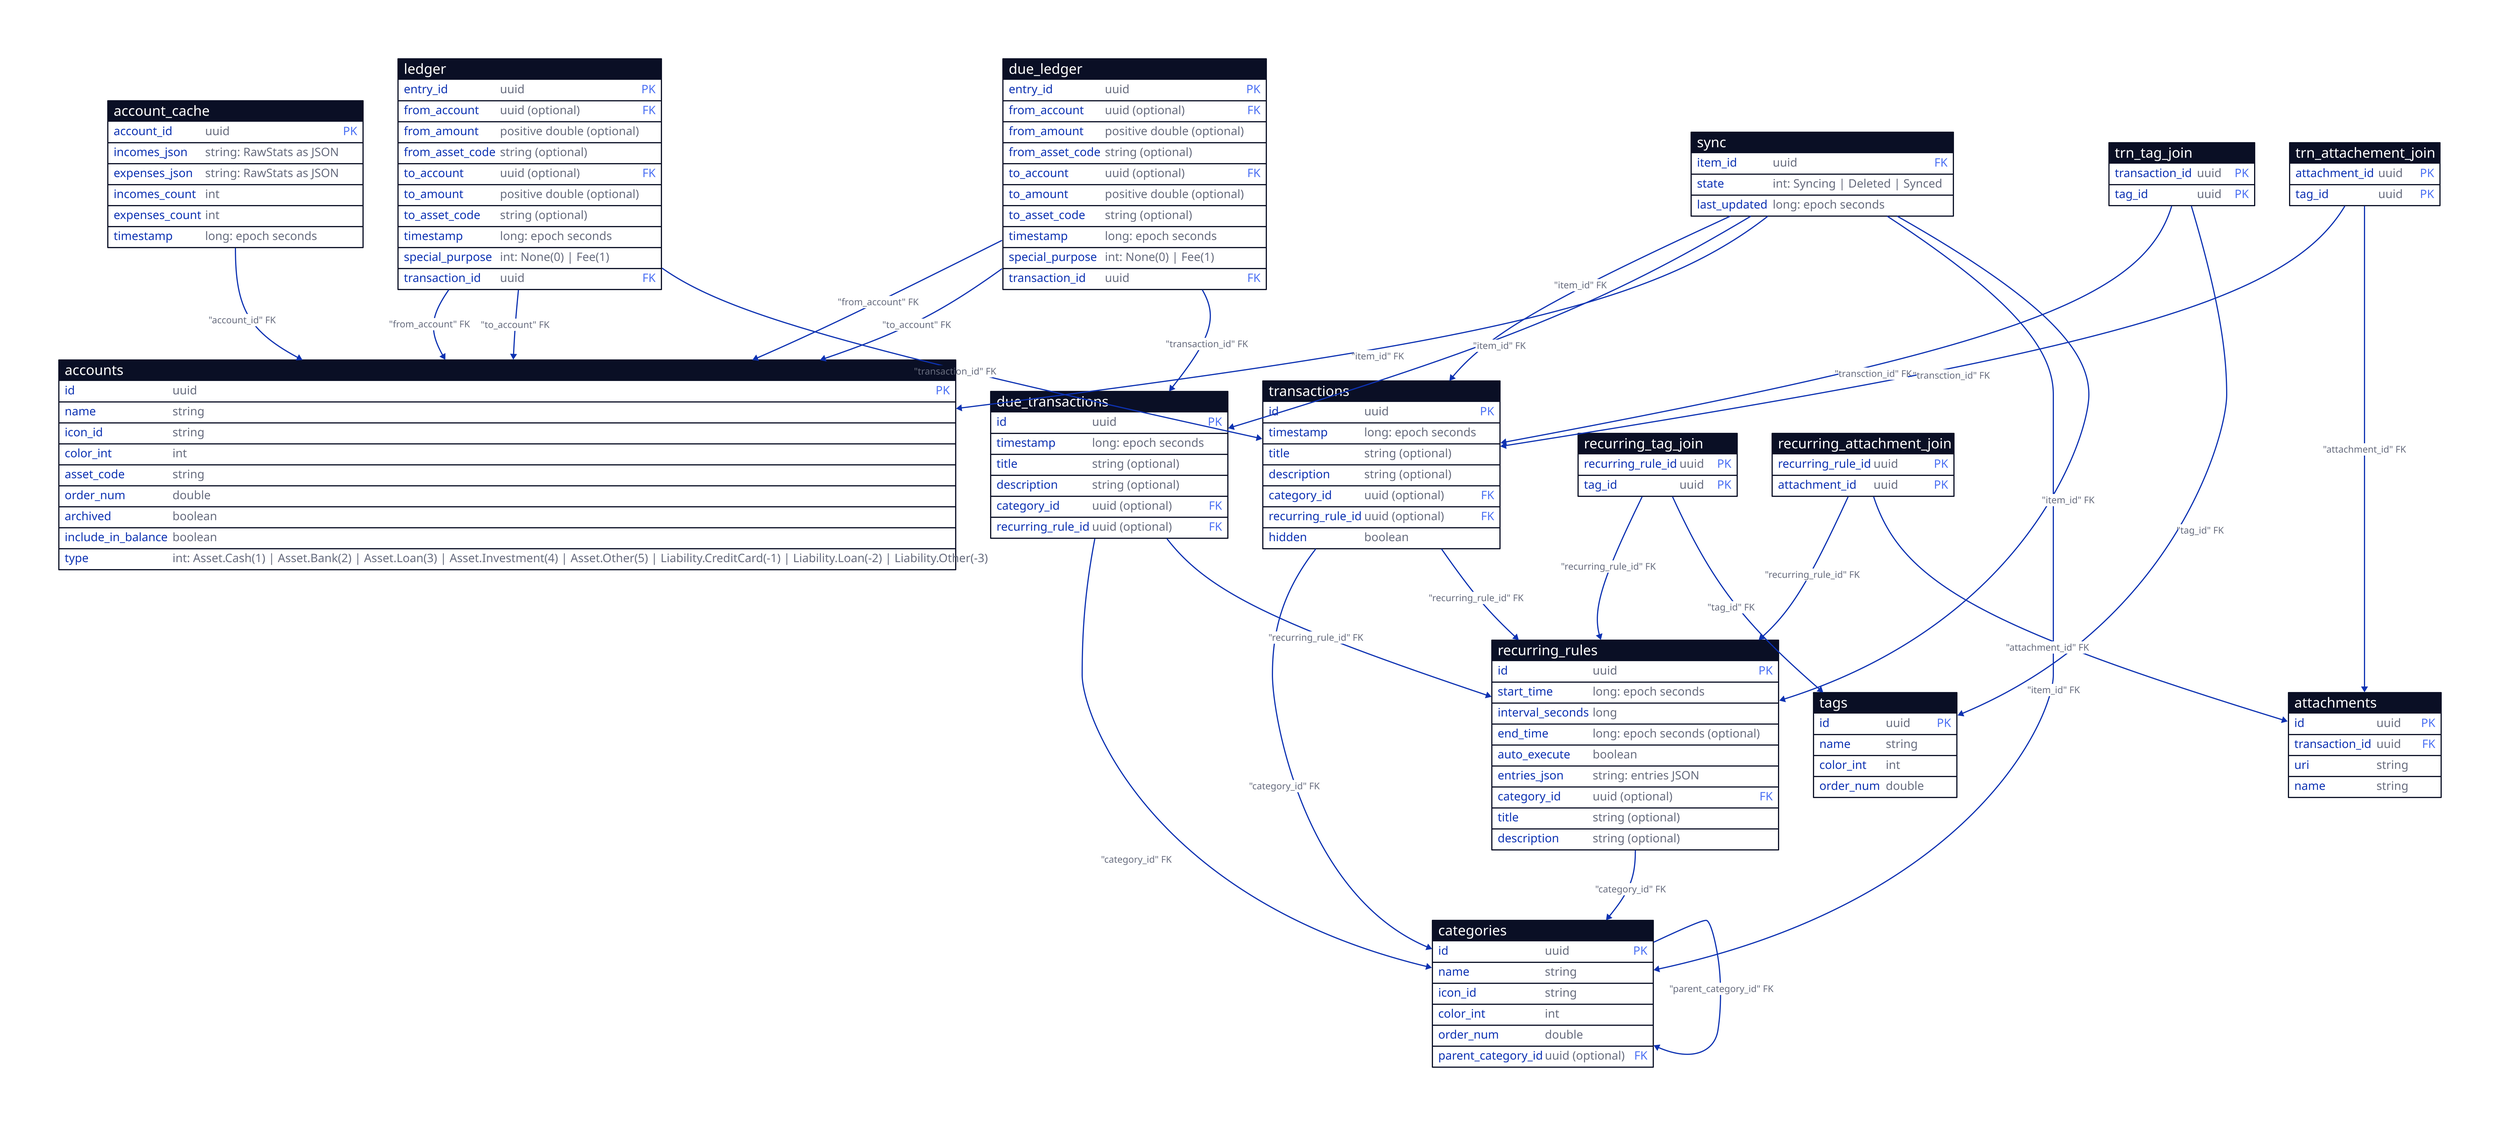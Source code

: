 # Accounts
accounts {
    shape: sql_table
    id: uuid {constraint: primary_key}
    name: "string"
    icon_id: "string"
    color_int: "int"
    asset_code: "string"
    order_num: "double"
    archived: "boolean"
    include_in_balance: "boolean"
    type: "int: Asset.Cash(1) | Asset.Bank(2) | Asset.Loan(3)\
        | Asset.Investment(4) | Asset.Other(5)\
        | Liability.CreditCard(-1) | Liability.Loan(-2) | Liability.Other(-3)"
}
# Accounts


# Sync
sync {
    shape: sql_table
    item_id: "uuid" {constraint: foreign_key}
    state: "int: Syncing | Deleted | Synced"
    last_updated: "long: epoch seconds"
}
sync -> transactions: "\"item_id\" FK"
sync -> due_transactions: "\"item_id\" FK"
sync -> accounts: "\"item_id\" FK"
sync -> categories: "\"item_id\" FK"
sync -> recurring_rules: "\"item_id\" FK"
# Sync


# Categories
categories {
    shape: sql_table
    id: uuid {constraint: primary_key}
    name: string
    icon_id: "string"
    color_int: "int"
    order_num: "double"
    parent_category_id: "uuid (optional)" {constraint: foreign_key}
}
categories -> categories: "\"parent_category_id\" FK"
# Categories


# Tags
trn_tag_join {
    shape: sql_table
    transaction_id: uuid {constraint: primary_key}
    tag_id: uuid {constraint: primary_key}
}
trn_tag_join -> transactions: "\"transction_id\" FK"
trn_tag_join -> tags: "\"tag_id\" FK"
tags {
    shape: sql_table
    id: uuid {constraint: primary_key}
    name: string
    color_int: "int"
    order_num: "double"
}
# Tags


# Attachments
trn_attachement_join {
    shape: sql_table
    attachment_id: uuid {constraint: primary_key}
    tag_id: uuid {constraint: primary_key}
}
trn_attachement_join -> transactions: "\"transction_id\" FK"
trn_attachement_join -> attachments: "\"attachment_id\" FK"
attachments {
    shape: sql_table
    id: uuid {constraint: primary_key}
    transaction_id: uuid {constraint: foreign_key}
    uri: "string"
    name: "string"
}
# Attachments


# Recurring
recurring_tag_join {
    shape: sql_table
    recurring_rule_id: uuid {constraint: primary_key}
    tag_id: uuid {constraint: primary_key}
}
recurring_tag_join -> recurring_rules: "\"recurring_rule_id\" FK"
recurring_tag_join -> tags: "\"tag_id\" FK"

recurring_attachment_join {
    shape: sql_table
    recurring_rule_id: uuid {constraint: primary_key}
    attachment_id: uuid {constraint: primary_key}
}
recurring_attachment_join -> recurring_rules: "\"recurring_rule_id\" FK"
recurring_attachment_join -> attachments: "\"attachment_id\" FK"

recurring_rules {
    shape: sql_table
    id: uuid {constraint: primary_key}
    start_time: "long: epoch seconds"
    interval_seconds: "long"
    end_time: "long: epoch seconds (optional)"
    auto_execute: boolean
    entries_json: "string: entries JSON"
    category_id: "uuid (optional)" {constraint: foreign_key}
    title: "string (optional)"   
    description: "string (optional)"   
}
recurring_rules -> categories: "\"category_id\" FK"
# Recurring


# Ledger & transactions
ledger {
    shape: sql_table
    entry_id: "uuid" {constraint: primary_key}
    from_account: "uuid (optional)" {constraint: foreign_key}
    from_amount: "positive double (optional)"
    from_asset_code: "string (optional)"
    to_account: "uuid (optional)" {constraint: foreign_key}
    to_amount: "positive double (optional)"
    to_asset_code: "string (optional)"
    timestamp: "long: epoch seconds"
    special_purpose: "int: None(0) | Fee(1)"
    transaction_id: "uuid" {constraint: foreign_key}
}
ledger -> accounts: "\"from_account\" FK"
ledger -> accounts: "\"to_account\" FK"
ledger -> transactions: "\"transaction_id\" FK"

transactions {
    shape: sql_table
    id: uuid {constraint: primary_key}
    timestamp: "long: epoch seconds"
    title: "string (optional)"
    description: "string (optional)"
    category_id: "uuid (optional)" {constraint: foreign_key}
    recurring_rule_id: "uuid (optional)" {constraint: foreign_key}
    hidden: "boolean"
}
transactions -> categories: "\"category_id\" FK"
transactions -> recurring_rules: "\"recurring_rule_id\" FK"
# Ledger & transactions


# [DUE] Ledger & transactions
due_ledger {
    shape: sql_table
    entry_id: "uuid" {constraint: primary_key}
    from_account: "uuid (optional)" {constraint: foreign_key}
    from_amount: "positive double (optional)"
    from_asset_code: "string (optional)"
    to_account: "uuid (optional)" {constraint: foreign_key}
    to_amount: "positive double (optional)"
    to_asset_code: "string (optional)"
    timestamp: "long: epoch seconds"
    special_purpose: "int: None(0) | Fee(1)"
    transaction_id: "uuid" {constraint: foreign_key}
}
due_ledger -> accounts: "\"from_account\" FK"
due_ledger -> accounts: "\"to_account\" FK"
due_ledger -> due_transactions: "\"transaction_id\" FK"

due_transactions {
    shape: sql_table
    id: uuid {constraint: primary_key}
    timestamp: "long: epoch seconds"
    title: "string (optional)"
    description: "string (optional)"
    category_id: "uuid (optional)" {constraint: foreign_key}
    recurring_rule_id: "uuid (optional)" {constraint: foreign_key}
}
due_transactions -> categories: "\"category_id\" FK"
due_transactions -> recurring_rules: "\"recurring_rule_id\" FK"
# [DUE] Ledger & transactions


# Account cache
account_cache {
    shape: sql_table
    account_id: uuid {constraint: primary_key}
    incomes_json: "string: RawStats as JSON"
    expenses_json: "string: RawStats as JSON"
    incomes_count: "int"
    expenses_count: "int"
    timestamp: "long: epoch seconds"
}
account_cache -> accounts: "\"account_id\" FK"
# Account cache